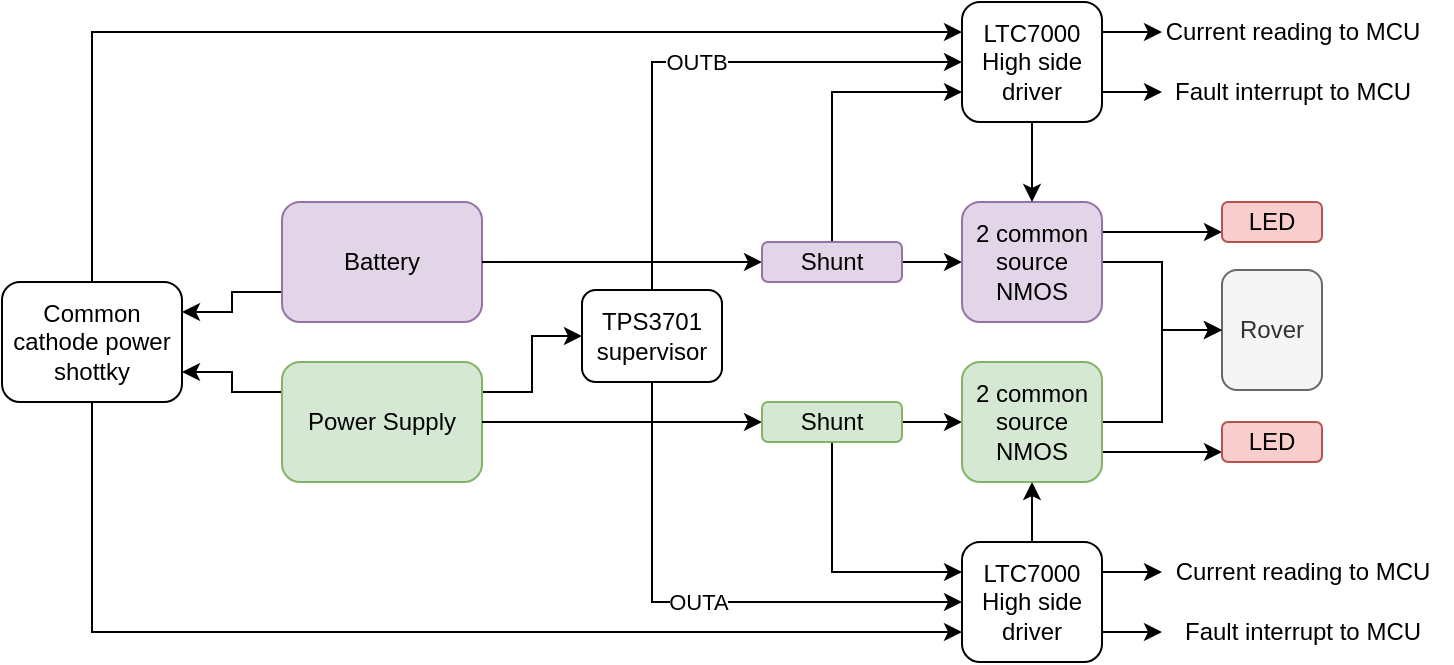 <mxfile version="26.0.15">
  <diagram name="Page-1" id="IvZRNPraYu_3MsEaxgWE">
    <mxGraphModel dx="797" dy="474" grid="1" gridSize="10" guides="1" tooltips="1" connect="1" arrows="1" fold="1" page="0" pageScale="1" pageWidth="1169" pageHeight="827" math="0" shadow="0">
      <root>
        <mxCell id="0" />
        <mxCell id="1" parent="0" />
        <mxCell id="JZeRifs84M3ndpgjree1-11" style="edgeStyle=orthogonalEdgeStyle;rounded=0;orthogonalLoop=1;jettySize=auto;html=1;exitX=1;exitY=0.5;exitDx=0;exitDy=0;entryX=0;entryY=0.5;entryDx=0;entryDy=0;" edge="1" parent="1" source="JZeRifs84M3ndpgjree1-14" target="JZeRifs84M3ndpgjree1-10">
          <mxGeometry relative="1" as="geometry" />
        </mxCell>
        <mxCell id="JZeRifs84M3ndpgjree1-48" style="edgeStyle=orthogonalEdgeStyle;rounded=0;orthogonalLoop=1;jettySize=auto;html=1;exitX=0;exitY=0.75;exitDx=0;exitDy=0;entryX=1;entryY=0.25;entryDx=0;entryDy=0;" edge="1" parent="1" source="JZeRifs84M3ndpgjree1-1" target="JZeRifs84M3ndpgjree1-46">
          <mxGeometry relative="1" as="geometry" />
        </mxCell>
        <mxCell id="JZeRifs84M3ndpgjree1-1" value="Battery" style="rounded=1;whiteSpace=wrap;html=1;fillColor=#e1d5e7;strokeColor=#9673a6;" vertex="1" parent="1">
          <mxGeometry x="370" y="350" width="100" height="60" as="geometry" />
        </mxCell>
        <mxCell id="JZeRifs84M3ndpgjree1-13" style="edgeStyle=orthogonalEdgeStyle;rounded=0;orthogonalLoop=1;jettySize=auto;html=1;exitX=1;exitY=0.5;exitDx=0;exitDy=0;entryX=0;entryY=0.5;entryDx=0;entryDy=0;" edge="1" parent="1" source="JZeRifs84M3ndpgjree1-16" target="JZeRifs84M3ndpgjree1-12">
          <mxGeometry relative="1" as="geometry" />
        </mxCell>
        <mxCell id="JZeRifs84M3ndpgjree1-34" style="edgeStyle=orthogonalEdgeStyle;rounded=0;orthogonalLoop=1;jettySize=auto;html=1;exitX=1;exitY=0.25;exitDx=0;exitDy=0;entryX=0;entryY=0.5;entryDx=0;entryDy=0;" edge="1" parent="1" source="JZeRifs84M3ndpgjree1-2" target="JZeRifs84M3ndpgjree1-32">
          <mxGeometry relative="1" as="geometry" />
        </mxCell>
        <mxCell id="JZeRifs84M3ndpgjree1-47" style="edgeStyle=orthogonalEdgeStyle;rounded=0;orthogonalLoop=1;jettySize=auto;html=1;exitX=0;exitY=0.25;exitDx=0;exitDy=0;entryX=1;entryY=0.75;entryDx=0;entryDy=0;" edge="1" parent="1" source="JZeRifs84M3ndpgjree1-2" target="JZeRifs84M3ndpgjree1-46">
          <mxGeometry relative="1" as="geometry" />
        </mxCell>
        <mxCell id="JZeRifs84M3ndpgjree1-2" value="Power Supply" style="rounded=1;whiteSpace=wrap;html=1;fillColor=#d5e8d4;strokeColor=#82b366;" vertex="1" parent="1">
          <mxGeometry x="370" y="430" width="100" height="60" as="geometry" />
        </mxCell>
        <mxCell id="JZeRifs84M3ndpgjree1-7" value="Rover" style="rounded=1;whiteSpace=wrap;html=1;fillColor=#f5f5f5;fontColor=#333333;strokeColor=#666666;" vertex="1" parent="1">
          <mxGeometry x="840" y="384" width="50" height="60" as="geometry" />
        </mxCell>
        <mxCell id="JZeRifs84M3ndpgjree1-27" style="edgeStyle=orthogonalEdgeStyle;rounded=0;orthogonalLoop=1;jettySize=auto;html=1;exitX=0.5;exitY=0;exitDx=0;exitDy=0;entryX=0.5;entryY=1;entryDx=0;entryDy=0;" edge="1" parent="1" source="JZeRifs84M3ndpgjree1-9" target="JZeRifs84M3ndpgjree1-12">
          <mxGeometry relative="1" as="geometry" />
        </mxCell>
        <mxCell id="JZeRifs84M3ndpgjree1-58" style="edgeStyle=orthogonalEdgeStyle;rounded=0;orthogonalLoop=1;jettySize=auto;html=1;exitX=1;exitY=0.75;exitDx=0;exitDy=0;" edge="1" parent="1" source="JZeRifs84M3ndpgjree1-9">
          <mxGeometry relative="1" as="geometry">
            <mxPoint x="810" y="565" as="targetPoint" />
          </mxGeometry>
        </mxCell>
        <mxCell id="JZeRifs84M3ndpgjree1-59" style="edgeStyle=orthogonalEdgeStyle;rounded=0;orthogonalLoop=1;jettySize=auto;html=1;exitX=1;exitY=0.25;exitDx=0;exitDy=0;" edge="1" parent="1" source="JZeRifs84M3ndpgjree1-9">
          <mxGeometry relative="1" as="geometry">
            <mxPoint x="810" y="534.889" as="targetPoint" />
          </mxGeometry>
        </mxCell>
        <mxCell id="JZeRifs84M3ndpgjree1-9" value="LTC7000&lt;div&gt;High side driver&lt;/div&gt;" style="rounded=1;whiteSpace=wrap;html=1;" vertex="1" parent="1">
          <mxGeometry x="710" y="520" width="70" height="60" as="geometry" />
        </mxCell>
        <mxCell id="JZeRifs84M3ndpgjree1-23" style="edgeStyle=orthogonalEdgeStyle;rounded=0;orthogonalLoop=1;jettySize=auto;html=1;exitX=1;exitY=0.5;exitDx=0;exitDy=0;entryX=0;entryY=0.5;entryDx=0;entryDy=0;" edge="1" parent="1" source="JZeRifs84M3ndpgjree1-10" target="JZeRifs84M3ndpgjree1-7">
          <mxGeometry relative="1" as="geometry" />
        </mxCell>
        <mxCell id="JZeRifs84M3ndpgjree1-25" style="edgeStyle=orthogonalEdgeStyle;rounded=0;orthogonalLoop=1;jettySize=auto;html=1;exitX=1;exitY=0.25;exitDx=0;exitDy=0;entryX=0;entryY=0.75;entryDx=0;entryDy=0;" edge="1" parent="1" source="JZeRifs84M3ndpgjree1-10" target="JZeRifs84M3ndpgjree1-19">
          <mxGeometry relative="1" as="geometry" />
        </mxCell>
        <mxCell id="JZeRifs84M3ndpgjree1-10" value="2 common source NMOS" style="rounded=1;whiteSpace=wrap;html=1;fillColor=#e1d5e7;strokeColor=#9673a6;" vertex="1" parent="1">
          <mxGeometry x="710" y="350" width="70" height="60" as="geometry" />
        </mxCell>
        <mxCell id="JZeRifs84M3ndpgjree1-22" style="edgeStyle=orthogonalEdgeStyle;rounded=0;orthogonalLoop=1;jettySize=auto;html=1;exitX=1;exitY=0.75;exitDx=0;exitDy=0;entryX=0;entryY=0.75;entryDx=0;entryDy=0;" edge="1" parent="1" source="JZeRifs84M3ndpgjree1-12" target="JZeRifs84M3ndpgjree1-21">
          <mxGeometry relative="1" as="geometry" />
        </mxCell>
        <mxCell id="JZeRifs84M3ndpgjree1-24" style="edgeStyle=orthogonalEdgeStyle;rounded=0;orthogonalLoop=1;jettySize=auto;html=1;exitX=1;exitY=0.5;exitDx=0;exitDy=0;entryX=0;entryY=0.5;entryDx=0;entryDy=0;" edge="1" parent="1" source="JZeRifs84M3ndpgjree1-12" target="JZeRifs84M3ndpgjree1-7">
          <mxGeometry relative="1" as="geometry" />
        </mxCell>
        <mxCell id="JZeRifs84M3ndpgjree1-12" value="2 common source NMOS" style="rounded=1;whiteSpace=wrap;html=1;fillColor=#d5e8d4;strokeColor=#82b366;" vertex="1" parent="1">
          <mxGeometry x="710" y="430" width="70" height="60" as="geometry" />
        </mxCell>
        <mxCell id="JZeRifs84M3ndpgjree1-15" value="" style="edgeStyle=orthogonalEdgeStyle;rounded=0;orthogonalLoop=1;jettySize=auto;html=1;exitX=1;exitY=0.5;exitDx=0;exitDy=0;entryX=0;entryY=0.5;entryDx=0;entryDy=0;" edge="1" parent="1" source="JZeRifs84M3ndpgjree1-1" target="JZeRifs84M3ndpgjree1-14">
          <mxGeometry relative="1" as="geometry">
            <mxPoint x="580" y="380" as="sourcePoint" />
            <mxPoint x="690" y="380" as="targetPoint" />
          </mxGeometry>
        </mxCell>
        <mxCell id="JZeRifs84M3ndpgjree1-31" style="edgeStyle=orthogonalEdgeStyle;rounded=0;orthogonalLoop=1;jettySize=auto;html=1;exitX=0.5;exitY=0;exitDx=0;exitDy=0;entryX=0;entryY=0.75;entryDx=0;entryDy=0;" edge="1" parent="1" source="JZeRifs84M3ndpgjree1-14" target="JZeRifs84M3ndpgjree1-28">
          <mxGeometry relative="1" as="geometry" />
        </mxCell>
        <mxCell id="JZeRifs84M3ndpgjree1-14" value="Shunt" style="rounded=1;whiteSpace=wrap;html=1;fillColor=#e1d5e7;strokeColor=#9673a6;" vertex="1" parent="1">
          <mxGeometry x="610" y="370" width="70" height="20" as="geometry" />
        </mxCell>
        <mxCell id="JZeRifs84M3ndpgjree1-18" value="" style="edgeStyle=orthogonalEdgeStyle;rounded=0;orthogonalLoop=1;jettySize=auto;html=1;exitX=1;exitY=0.5;exitDx=0;exitDy=0;entryX=0;entryY=0.5;entryDx=0;entryDy=0;" edge="1" parent="1" source="JZeRifs84M3ndpgjree1-2" target="JZeRifs84M3ndpgjree1-16">
          <mxGeometry relative="1" as="geometry">
            <mxPoint x="580" y="460" as="sourcePoint" />
            <mxPoint x="710" y="460" as="targetPoint" />
          </mxGeometry>
        </mxCell>
        <mxCell id="JZeRifs84M3ndpgjree1-30" style="edgeStyle=orthogonalEdgeStyle;rounded=0;orthogonalLoop=1;jettySize=auto;html=1;exitX=0.5;exitY=1;exitDx=0;exitDy=0;entryX=0;entryY=0.25;entryDx=0;entryDy=0;" edge="1" parent="1" source="JZeRifs84M3ndpgjree1-16" target="JZeRifs84M3ndpgjree1-9">
          <mxGeometry relative="1" as="geometry" />
        </mxCell>
        <mxCell id="JZeRifs84M3ndpgjree1-16" value="Shunt" style="rounded=1;whiteSpace=wrap;html=1;fillColor=#d5e8d4;strokeColor=#82b366;" vertex="1" parent="1">
          <mxGeometry x="610" y="450" width="70" height="20" as="geometry" />
        </mxCell>
        <mxCell id="JZeRifs84M3ndpgjree1-19" value="LED" style="rounded=1;whiteSpace=wrap;html=1;fillColor=#f8cecc;strokeColor=#b85450;" vertex="1" parent="1">
          <mxGeometry x="840" y="350" width="50" height="20" as="geometry" />
        </mxCell>
        <mxCell id="JZeRifs84M3ndpgjree1-21" value="LED" style="rounded=1;whiteSpace=wrap;html=1;fillColor=#f8cecc;strokeColor=#b85450;" vertex="1" parent="1">
          <mxGeometry x="840" y="460" width="50" height="20" as="geometry" />
        </mxCell>
        <mxCell id="JZeRifs84M3ndpgjree1-29" style="edgeStyle=orthogonalEdgeStyle;rounded=0;orthogonalLoop=1;jettySize=auto;html=1;exitX=0.5;exitY=1;exitDx=0;exitDy=0;entryX=0.5;entryY=0;entryDx=0;entryDy=0;" edge="1" parent="1" source="JZeRifs84M3ndpgjree1-28" target="JZeRifs84M3ndpgjree1-10">
          <mxGeometry relative="1" as="geometry" />
        </mxCell>
        <mxCell id="JZeRifs84M3ndpgjree1-61" style="edgeStyle=orthogonalEdgeStyle;rounded=0;orthogonalLoop=1;jettySize=auto;html=1;exitX=1;exitY=0.25;exitDx=0;exitDy=0;" edge="1" parent="1" source="JZeRifs84M3ndpgjree1-28">
          <mxGeometry relative="1" as="geometry">
            <mxPoint x="810" y="264.889" as="targetPoint" />
          </mxGeometry>
        </mxCell>
        <mxCell id="JZeRifs84M3ndpgjree1-62" style="edgeStyle=orthogonalEdgeStyle;rounded=0;orthogonalLoop=1;jettySize=auto;html=1;exitX=1;exitY=0.75;exitDx=0;exitDy=0;" edge="1" parent="1" source="JZeRifs84M3ndpgjree1-28">
          <mxGeometry relative="1" as="geometry">
            <mxPoint x="810" y="294.889" as="targetPoint" />
          </mxGeometry>
        </mxCell>
        <mxCell id="JZeRifs84M3ndpgjree1-28" value="LTC7000&lt;div&gt;High side driver&lt;/div&gt;" style="rounded=1;whiteSpace=wrap;html=1;" vertex="1" parent="1">
          <mxGeometry x="710" y="250" width="70" height="60" as="geometry" />
        </mxCell>
        <mxCell id="JZeRifs84M3ndpgjree1-35" style="edgeStyle=orthogonalEdgeStyle;rounded=0;orthogonalLoop=1;jettySize=auto;html=1;exitX=0.5;exitY=0;exitDx=0;exitDy=0;entryX=0;entryY=0.5;entryDx=0;entryDy=0;" edge="1" parent="1" source="JZeRifs84M3ndpgjree1-32" target="JZeRifs84M3ndpgjree1-28">
          <mxGeometry relative="1" as="geometry" />
        </mxCell>
        <mxCell id="JZeRifs84M3ndpgjree1-51" value="OUTB" style="edgeLabel;html=1;align=center;verticalAlign=middle;resizable=0;points=[];" vertex="1" connectable="0" parent="JZeRifs84M3ndpgjree1-35">
          <mxGeometry x="0.093" y="-1" relative="1" as="geometry">
            <mxPoint x="-11" y="-1" as="offset" />
          </mxGeometry>
        </mxCell>
        <mxCell id="JZeRifs84M3ndpgjree1-36" value="OUTA" style="edgeStyle=orthogonalEdgeStyle;rounded=0;orthogonalLoop=1;jettySize=auto;html=1;exitX=0.5;exitY=1;exitDx=0;exitDy=0;entryX=0;entryY=0.5;entryDx=0;entryDy=0;" edge="1" parent="1" source="JZeRifs84M3ndpgjree1-32" target="JZeRifs84M3ndpgjree1-9">
          <mxGeometry relative="1" as="geometry" />
        </mxCell>
        <mxCell id="JZeRifs84M3ndpgjree1-32" value="TPS3701&lt;div&gt;supervisor&lt;/div&gt;" style="rounded=1;whiteSpace=wrap;html=1;" vertex="1" parent="1">
          <mxGeometry x="520" y="394" width="70" height="46" as="geometry" />
        </mxCell>
        <mxCell id="JZeRifs84M3ndpgjree1-45" value="Fault interrupt to MCU" style="text;html=1;align=center;verticalAlign=middle;resizable=0;points=[];autosize=1;strokeColor=none;fillColor=none;" vertex="1" parent="1">
          <mxGeometry x="810" y="550" width="140" height="30" as="geometry" />
        </mxCell>
        <mxCell id="JZeRifs84M3ndpgjree1-49" style="edgeStyle=orthogonalEdgeStyle;rounded=0;orthogonalLoop=1;jettySize=auto;html=1;exitX=0.5;exitY=0;exitDx=0;exitDy=0;entryX=0;entryY=0.25;entryDx=0;entryDy=0;" edge="1" parent="1" source="JZeRifs84M3ndpgjree1-46" target="JZeRifs84M3ndpgjree1-28">
          <mxGeometry relative="1" as="geometry" />
        </mxCell>
        <mxCell id="JZeRifs84M3ndpgjree1-50" style="edgeStyle=orthogonalEdgeStyle;rounded=0;orthogonalLoop=1;jettySize=auto;html=1;exitX=0.5;exitY=1;exitDx=0;exitDy=0;entryX=0;entryY=0.75;entryDx=0;entryDy=0;" edge="1" parent="1" source="JZeRifs84M3ndpgjree1-46" target="JZeRifs84M3ndpgjree1-9">
          <mxGeometry relative="1" as="geometry" />
        </mxCell>
        <mxCell id="JZeRifs84M3ndpgjree1-46" value="Common cathode power shottky" style="rounded=1;whiteSpace=wrap;html=1;" vertex="1" parent="1">
          <mxGeometry x="230" y="390" width="90" height="60" as="geometry" />
        </mxCell>
        <mxCell id="JZeRifs84M3ndpgjree1-54" value="Current reading to MCU" style="text;html=1;align=center;verticalAlign=middle;resizable=0;points=[];autosize=1;strokeColor=none;fillColor=none;" vertex="1" parent="1">
          <mxGeometry x="805" y="520" width="150" height="30" as="geometry" />
        </mxCell>
        <mxCell id="JZeRifs84M3ndpgjree1-63" value="Fault interrupt to MCU" style="text;html=1;align=center;verticalAlign=middle;resizable=0;points=[];autosize=1;strokeColor=none;fillColor=none;" vertex="1" parent="1">
          <mxGeometry x="805" y="280" width="140" height="30" as="geometry" />
        </mxCell>
        <mxCell id="JZeRifs84M3ndpgjree1-64" value="Current reading to MCU" style="text;html=1;align=center;verticalAlign=middle;resizable=0;points=[];autosize=1;strokeColor=none;fillColor=none;" vertex="1" parent="1">
          <mxGeometry x="800" y="250" width="150" height="30" as="geometry" />
        </mxCell>
      </root>
    </mxGraphModel>
  </diagram>
</mxfile>
